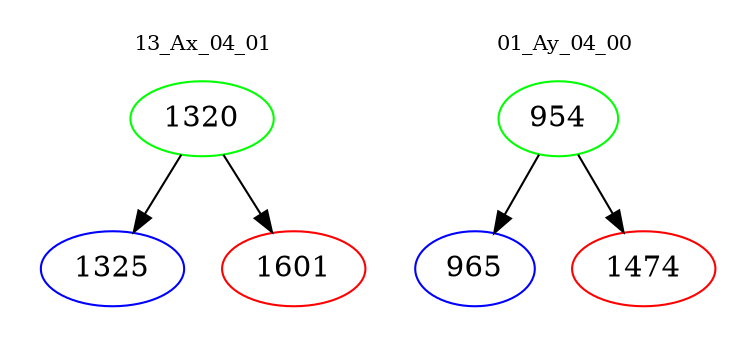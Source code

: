 digraph{
subgraph cluster_0 {
color = white
label = "13_Ax_04_01";
fontsize=10;
T0_1320 [label="1320", color="green"]
T0_1320 -> T0_1325 [color="black"]
T0_1325 [label="1325", color="blue"]
T0_1320 -> T0_1601 [color="black"]
T0_1601 [label="1601", color="red"]
}
subgraph cluster_1 {
color = white
label = "01_Ay_04_00";
fontsize=10;
T1_954 [label="954", color="green"]
T1_954 -> T1_965 [color="black"]
T1_965 [label="965", color="blue"]
T1_954 -> T1_1474 [color="black"]
T1_1474 [label="1474", color="red"]
}
}
